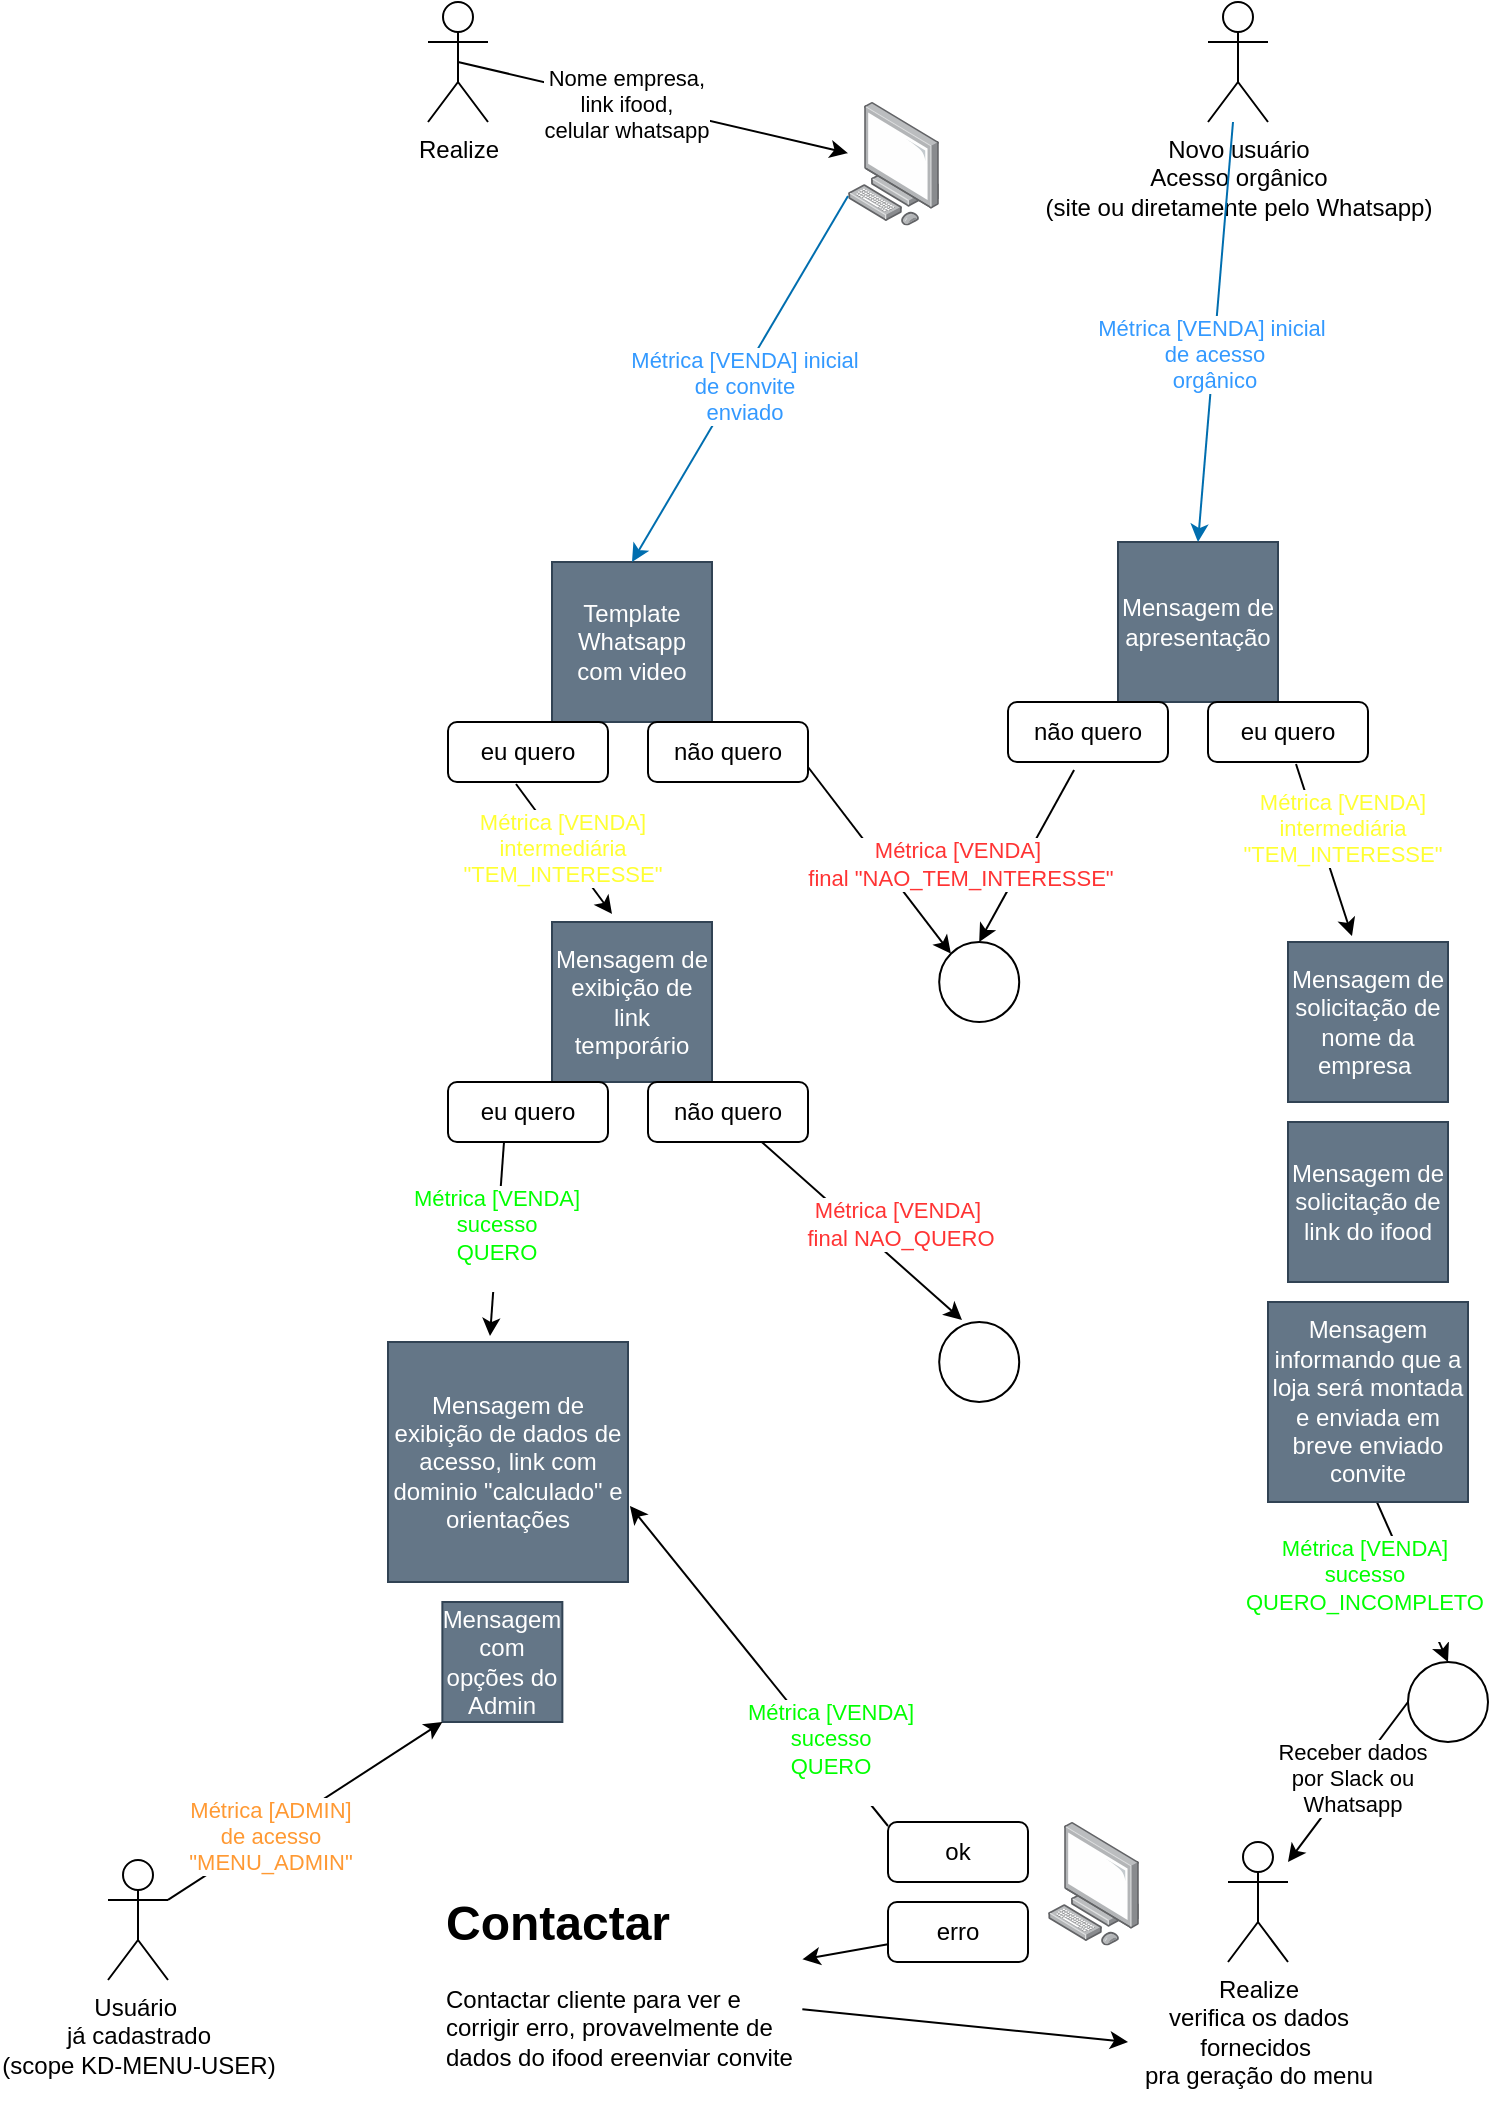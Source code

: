 <mxfile version="24.7.17">
  <diagram name="Page-1" id="pjIChm1fI566sMnngyyt">
    <mxGraphModel dx="1434" dy="907" grid="1" gridSize="10" guides="1" tooltips="1" connect="1" arrows="1" fold="1" page="1" pageScale="1" pageWidth="850" pageHeight="1100" math="0" shadow="0">
      <root>
        <mxCell id="0" />
        <mxCell id="1" parent="0" />
        <mxCell id="3soA4eGua9lpEAriNr1F-30" value="" style="endArrow=classic;html=1;rounded=0;entryX=0.5;entryY=0;entryDx=0;entryDy=0;exitX=0.413;exitY=1.133;exitDx=0;exitDy=0;exitPerimeter=0;" edge="1" parent="1" source="3soA4eGua9lpEAriNr1F-28" target="3soA4eGua9lpEAriNr1F-19">
          <mxGeometry width="50" height="50" relative="1" as="geometry">
            <mxPoint x="630" y="410" as="sourcePoint" />
            <mxPoint x="680" y="360" as="targetPoint" />
          </mxGeometry>
        </mxCell>
        <mxCell id="3soA4eGua9lpEAriNr1F-20" value="" style="endArrow=classic;html=1;rounded=0;exitX=1;exitY=0.75;exitDx=0;exitDy=0;entryX=0;entryY=0;entryDx=0;entryDy=0;" edge="1" parent="1" source="3soA4eGua9lpEAriNr1F-18" target="3soA4eGua9lpEAriNr1F-19">
          <mxGeometry width="50" height="50" relative="1" as="geometry">
            <mxPoint x="630" y="410" as="sourcePoint" />
            <mxPoint x="680" y="360" as="targetPoint" />
          </mxGeometry>
        </mxCell>
        <mxCell id="3soA4eGua9lpEAriNr1F-21" value="Métrica&amp;nbsp;[VENDA]&amp;nbsp;&lt;br&gt;final&amp;nbsp;&quot;NAO_TEM_INTERESSE&quot;" style="edgeLabel;html=1;align=center;verticalAlign=middle;resizable=0;points=[];fontColor=#FF3333;" vertex="1" connectable="0" parent="3soA4eGua9lpEAriNr1F-20">
          <mxGeometry x="-0.106" y="-2" relative="1" as="geometry">
            <mxPoint x="45" y="5" as="offset" />
          </mxGeometry>
        </mxCell>
        <mxCell id="3soA4eGua9lpEAriNr1F-2" value="" style="image;points=[];aspect=fixed;html=1;align=center;shadow=0;dashed=0;image=img/lib/allied_telesis/computer_and_terminals/Personal_Computer.svg;" vertex="1" parent="1">
          <mxGeometry x="480" y="70" width="45.6" height="61.8" as="geometry" />
        </mxCell>
        <mxCell id="3soA4eGua9lpEAriNr1F-1" value="Novo usuário&lt;br&gt;Acesso orgânico&lt;br&gt;(site ou diretamente pelo Whatsapp)" style="shape=umlActor;verticalLabelPosition=bottom;verticalAlign=top;html=1;outlineConnect=0;" vertex="1" parent="1">
          <mxGeometry x="660" y="20" width="30" height="60" as="geometry" />
        </mxCell>
        <mxCell id="3soA4eGua9lpEAriNr1F-3" value="Template Whatsapp&lt;br&gt;com video" style="whiteSpace=wrap;html=1;aspect=fixed;fillColor=#647687;fontColor=#ffffff;strokeColor=#314354;" vertex="1" parent="1">
          <mxGeometry x="332" y="300" width="80" height="80" as="geometry" />
        </mxCell>
        <mxCell id="3soA4eGua9lpEAriNr1F-5" value="Realize" style="shape=umlActor;verticalLabelPosition=bottom;verticalAlign=top;html=1;outlineConnect=0;" vertex="1" parent="1">
          <mxGeometry x="270" y="20" width="30" height="60" as="geometry" />
        </mxCell>
        <mxCell id="3soA4eGua9lpEAriNr1F-6" value="" style="endArrow=classic;html=1;rounded=0;exitX=0.5;exitY=0.5;exitDx=0;exitDy=0;exitPerimeter=0;" edge="1" parent="1" source="3soA4eGua9lpEAriNr1F-5" target="3soA4eGua9lpEAriNr1F-2">
          <mxGeometry width="50" height="50" relative="1" as="geometry">
            <mxPoint x="630" y="490" as="sourcePoint" />
            <mxPoint x="680" y="440" as="targetPoint" />
          </mxGeometry>
        </mxCell>
        <mxCell id="3soA4eGua9lpEAriNr1F-7" value="Nome empresa,&lt;br&gt;link ifood,&lt;br&gt;celular whatsapp" style="edgeLabel;html=1;align=center;verticalAlign=middle;resizable=0;points=[];" vertex="1" connectable="0" parent="3soA4eGua9lpEAriNr1F-6">
          <mxGeometry x="-0.131" y="-1" relative="1" as="geometry">
            <mxPoint x="-1" as="offset" />
          </mxGeometry>
        </mxCell>
        <mxCell id="3soA4eGua9lpEAriNr1F-8" value="" style="endArrow=classic;html=1;rounded=0;exitX=0;exitY=0.761;exitDx=0;exitDy=0;exitPerimeter=0;entryX=0.5;entryY=0;entryDx=0;entryDy=0;fillColor=#1ba1e2;strokeColor=#006EAF;" edge="1" parent="1" source="3soA4eGua9lpEAriNr1F-2" target="3soA4eGua9lpEAriNr1F-3">
          <mxGeometry width="50" height="50" relative="1" as="geometry">
            <mxPoint x="630" y="490" as="sourcePoint" />
            <mxPoint x="680" y="440" as="targetPoint" />
          </mxGeometry>
        </mxCell>
        <mxCell id="3soA4eGua9lpEAriNr1F-11" value="&lt;font color=&quot;#3399ff&quot;&gt;Métrica [VENDA] inicial &lt;br&gt;de convite&lt;br&gt;enviado&lt;/font&gt;" style="edgeLabel;html=1;align=center;verticalAlign=middle;resizable=0;points=[];fontColor=#00FF00;" vertex="1" connectable="0" parent="3soA4eGua9lpEAriNr1F-8">
          <mxGeometry x="0.023" y="3" relative="1" as="geometry">
            <mxPoint as="offset" />
          </mxGeometry>
        </mxCell>
        <mxCell id="3soA4eGua9lpEAriNr1F-12" value="Mensagem de&lt;br&gt;apresentação" style="whiteSpace=wrap;html=1;aspect=fixed;fillColor=#647687;fontColor=#ffffff;strokeColor=#314354;" vertex="1" parent="1">
          <mxGeometry x="615" y="290" width="80" height="80" as="geometry" />
        </mxCell>
        <mxCell id="3soA4eGua9lpEAriNr1F-13" value="Mensagem de solicitação de nome da empresa&amp;nbsp;" style="whiteSpace=wrap;html=1;aspect=fixed;fillColor=#647687;fontColor=#ffffff;strokeColor=#314354;" vertex="1" parent="1">
          <mxGeometry x="700" y="490" width="80" height="80" as="geometry" />
        </mxCell>
        <mxCell id="3soA4eGua9lpEAriNr1F-15" value="" style="endArrow=classic;html=1;rounded=0;entryX=0.5;entryY=0;entryDx=0;entryDy=0;fillColor=#1ba1e2;strokeColor=#006EAF;" edge="1" parent="1" source="3soA4eGua9lpEAriNr1F-1" target="3soA4eGua9lpEAriNr1F-12">
          <mxGeometry width="50" height="50" relative="1" as="geometry">
            <mxPoint x="750" y="370" as="sourcePoint" />
            <mxPoint x="800" y="320" as="targetPoint" />
          </mxGeometry>
        </mxCell>
        <mxCell id="3soA4eGua9lpEAriNr1F-16" value="&lt;font color=&quot;#3399ff&quot;&gt;Métrica [VENDA] inicial&amp;nbsp;&lt;br&gt;de acesso&lt;br&gt;orgânico&lt;/font&gt;" style="edgeLabel;html=1;align=center;verticalAlign=middle;resizable=0;points=[];fontColor=#00FF00;" vertex="1" connectable="0" parent="3soA4eGua9lpEAriNr1F-15">
          <mxGeometry x="0.105" relative="1" as="geometry">
            <mxPoint as="offset" />
          </mxGeometry>
        </mxCell>
        <mxCell id="3soA4eGua9lpEAriNr1F-14" value="Mensagem de solicitação de link do ifood" style="whiteSpace=wrap;html=1;aspect=fixed;fillColor=#647687;fontColor=#ffffff;strokeColor=#314354;" vertex="1" parent="1">
          <mxGeometry x="700" y="580" width="80" height="80" as="geometry" />
        </mxCell>
        <mxCell id="3soA4eGua9lpEAriNr1F-17" value="eu quero" style="rounded=1;whiteSpace=wrap;html=1;" vertex="1" parent="1">
          <mxGeometry x="280" y="380" width="80" height="30" as="geometry" />
        </mxCell>
        <mxCell id="3soA4eGua9lpEAriNr1F-18" value="não quero" style="rounded=1;whiteSpace=wrap;html=1;" vertex="1" parent="1">
          <mxGeometry x="380" y="380" width="80" height="30" as="geometry" />
        </mxCell>
        <mxCell id="3soA4eGua9lpEAriNr1F-19" value="" style="ellipse;whiteSpace=wrap;html=1;aspect=fixed;" vertex="1" parent="1">
          <mxGeometry x="525.6" y="490" width="40" height="40" as="geometry" />
        </mxCell>
        <mxCell id="3soA4eGua9lpEAriNr1F-22" value="" style="ellipse;whiteSpace=wrap;html=1;aspect=fixed;" vertex="1" parent="1">
          <mxGeometry x="760" y="850" width="40" height="40" as="geometry" />
        </mxCell>
        <mxCell id="3soA4eGua9lpEAriNr1F-23" value="" style="endArrow=classic;html=1;rounded=0;exitX=0.5;exitY=1;exitDx=0;exitDy=0;entryX=0.5;entryY=0;entryDx=0;entryDy=0;" edge="1" parent="1" target="3soA4eGua9lpEAriNr1F-22">
          <mxGeometry width="50" height="50" relative="1" as="geometry">
            <mxPoint x="740" y="760" as="sourcePoint" />
            <mxPoint x="925" y="655" as="targetPoint" />
          </mxGeometry>
        </mxCell>
        <mxCell id="3soA4eGua9lpEAriNr1F-24" value="Mensagem de&lt;br&gt;exibição de link temporário" style="whiteSpace=wrap;html=1;aspect=fixed;fillColor=#647687;fontColor=#ffffff;strokeColor=#314354;" vertex="1" parent="1">
          <mxGeometry x="332" y="480" width="80" height="80" as="geometry" />
        </mxCell>
        <mxCell id="3soA4eGua9lpEAriNr1F-25" value="" style="endArrow=classic;html=1;rounded=0;entryX=0.375;entryY=-0.05;entryDx=0;entryDy=0;entryPerimeter=0;exitX=0.425;exitY=1.033;exitDx=0;exitDy=0;exitPerimeter=0;" edge="1" parent="1" source="3soA4eGua9lpEAriNr1F-17" target="3soA4eGua9lpEAriNr1F-24">
          <mxGeometry width="50" height="50" relative="1" as="geometry">
            <mxPoint x="260" y="490" as="sourcePoint" />
            <mxPoint x="310" y="440" as="targetPoint" />
          </mxGeometry>
        </mxCell>
        <mxCell id="3soA4eGua9lpEAriNr1F-26" value="eu quero" style="rounded=1;whiteSpace=wrap;html=1;" vertex="1" parent="1">
          <mxGeometry x="280" y="560" width="80" height="30" as="geometry" />
        </mxCell>
        <mxCell id="3soA4eGua9lpEAriNr1F-27" value="não quero" style="rounded=1;whiteSpace=wrap;html=1;" vertex="1" parent="1">
          <mxGeometry x="380" y="560" width="80" height="30" as="geometry" />
        </mxCell>
        <mxCell id="3soA4eGua9lpEAriNr1F-28" value="não quero" style="rounded=1;whiteSpace=wrap;html=1;" vertex="1" parent="1">
          <mxGeometry x="560" y="370" width="80" height="30" as="geometry" />
        </mxCell>
        <mxCell id="3soA4eGua9lpEAriNr1F-29" value="eu quero" style="rounded=1;whiteSpace=wrap;html=1;" vertex="1" parent="1">
          <mxGeometry x="660" y="370" width="80" height="30" as="geometry" />
        </mxCell>
        <mxCell id="3soA4eGua9lpEAriNr1F-32" value="" style="endArrow=classic;html=1;rounded=0;entryX=0.4;entryY=-0.037;entryDx=0;entryDy=0;entryPerimeter=0;exitX=0.425;exitY=1.033;exitDx=0;exitDy=0;exitPerimeter=0;" edge="1" parent="1" target="3soA4eGua9lpEAriNr1F-13">
          <mxGeometry width="50" height="50" relative="1" as="geometry">
            <mxPoint x="704" y="401" as="sourcePoint" />
            <mxPoint x="752" y="466" as="targetPoint" />
          </mxGeometry>
        </mxCell>
        <mxCell id="3soA4eGua9lpEAriNr1F-33" value="&lt;font color=&quot;#ffff33&quot;&gt;Métrica [VENDA] &lt;br&gt;intermediária&lt;br&gt;&quot;TEM_INTERESSE&quot;&lt;/font&gt;" style="edgeLabel;html=1;align=center;verticalAlign=middle;resizable=0;points=[];fontColor=#00FF00;" vertex="1" connectable="0" parent="1">
          <mxGeometry x="337.177" y="442.422" as="geometry" />
        </mxCell>
        <mxCell id="3soA4eGua9lpEAriNr1F-34" value="&lt;font color=&quot;#ffff33&quot;&gt;Métrica [VENDA] &lt;br&gt;intermediária&lt;br&gt;&lt;/font&gt;&lt;span style=&quot;color: rgb(255, 255, 51);&quot;&gt;&quot;TEM_INTERESSE&quot;&lt;/span&gt;&lt;font color=&quot;#ffff33&quot;&gt;&lt;br&gt;&lt;/font&gt;" style="edgeLabel;html=1;align=center;verticalAlign=middle;resizable=0;points=[];fontColor=#00FF00;" vertex="1" connectable="0" parent="1">
          <mxGeometry x="727.177" y="432.422" as="geometry" />
        </mxCell>
        <mxCell id="3soA4eGua9lpEAriNr1F-35" value="Métrica [VENDA] &lt;br&gt;sucesso&lt;br&gt;QUERO_INCOMPLETO&lt;br&gt;&lt;div&gt;&lt;br&gt;&lt;/div&gt;" style="edgeLabel;html=1;align=center;verticalAlign=middle;resizable=0;points=[];fontColor=#00FF00;" vertex="1" connectable="0" parent="1">
          <mxGeometry x="738.177" y="812.422" as="geometry" />
        </mxCell>
        <mxCell id="3soA4eGua9lpEAriNr1F-36" value="Mensagem informando que a loja será montada e enviada em breve enviado convite" style="whiteSpace=wrap;html=1;aspect=fixed;fillColor=#647687;fontColor=#ffffff;strokeColor=#314354;" vertex="1" parent="1">
          <mxGeometry x="690" y="670" width="100" height="100" as="geometry" />
        </mxCell>
        <mxCell id="3soA4eGua9lpEAriNr1F-37" value="" style="ellipse;whiteSpace=wrap;html=1;aspect=fixed;" vertex="1" parent="1">
          <mxGeometry x="525.6" y="680" width="40" height="40" as="geometry" />
        </mxCell>
        <mxCell id="3soA4eGua9lpEAriNr1F-38" value="" style="endArrow=classic;html=1;rounded=0;entryX=0.285;entryY=-0.025;entryDx=0;entryDy=0;entryPerimeter=0;" edge="1" parent="1" source="3soA4eGua9lpEAriNr1F-27" target="3soA4eGua9lpEAriNr1F-37">
          <mxGeometry width="50" height="50" relative="1" as="geometry">
            <mxPoint x="630" y="780" as="sourcePoint" />
            <mxPoint x="530" y="640" as="targetPoint" />
          </mxGeometry>
        </mxCell>
        <mxCell id="3soA4eGua9lpEAriNr1F-39" value="Métrica&amp;nbsp;[VENDA]&amp;nbsp;&lt;br&gt;final NAO_QUERO" style="edgeLabel;html=1;align=center;verticalAlign=middle;resizable=0;points=[];fontColor=#FF3333;" vertex="1" connectable="0" parent="1">
          <mxGeometry x="505.626" y="630.802" as="geometry" />
        </mxCell>
        <mxCell id="3soA4eGua9lpEAriNr1F-40" value="Mensagem de exibição de dados de acesso, link com dominio &quot;calculado&quot; e orientações" style="whiteSpace=wrap;html=1;aspect=fixed;fillColor=#647687;fontColor=#ffffff;strokeColor=#314354;" vertex="1" parent="1">
          <mxGeometry x="250" y="690" width="120" height="120" as="geometry" />
        </mxCell>
        <mxCell id="3soA4eGua9lpEAriNr1F-41" value="" style="endArrow=classic;html=1;rounded=0;exitX=0.35;exitY=1;exitDx=0;exitDy=0;exitPerimeter=0;entryX=0.425;entryY=-0.025;entryDx=0;entryDy=0;entryPerimeter=0;" edge="1" parent="1" source="3soA4eGua9lpEAriNr1F-26" target="3soA4eGua9lpEAriNr1F-40">
          <mxGeometry width="50" height="50" relative="1" as="geometry">
            <mxPoint x="400" y="620" as="sourcePoint" />
            <mxPoint x="240" y="680" as="targetPoint" />
          </mxGeometry>
        </mxCell>
        <mxCell id="3soA4eGua9lpEAriNr1F-42" value="&lt;font color=&quot;#00ff00&quot;&gt;Métrica [VENDA]&lt;br&gt;sucesso&lt;br&gt;QUERO&lt;/font&gt;&lt;div&gt;&lt;br style=&quot;color: rgb(0, 255, 0);&quot;&gt;&lt;/div&gt;" style="edgeLabel;html=1;align=center;verticalAlign=middle;resizable=0;points=[];" vertex="1" connectable="0" parent="3soA4eGua9lpEAriNr1F-41">
          <mxGeometry x="-0.028" y="-1" relative="1" as="geometry">
            <mxPoint as="offset" />
          </mxGeometry>
        </mxCell>
        <mxCell id="3soA4eGua9lpEAriNr1F-43" value="Mensagem com opções do Admin" style="whiteSpace=wrap;html=1;aspect=fixed;fillColor=#647687;fontColor=#ffffff;strokeColor=#314354;" vertex="1" parent="1">
          <mxGeometry x="277.18" y="820" width="60" height="60" as="geometry" />
        </mxCell>
        <mxCell id="3soA4eGua9lpEAriNr1F-44" value="Usuário&amp;nbsp;&lt;br&gt;já cadastrado&lt;br&gt;(scope KD-MENU-USER)" style="shape=umlActor;verticalLabelPosition=bottom;verticalAlign=top;html=1;outlineConnect=0;" vertex="1" parent="1">
          <mxGeometry x="110" y="949" width="30" height="60" as="geometry" />
        </mxCell>
        <mxCell id="3soA4eGua9lpEAriNr1F-45" value="" style="endArrow=classic;html=1;rounded=0;exitX=1;exitY=0.333;exitDx=0;exitDy=0;exitPerimeter=0;entryX=0;entryY=1;entryDx=0;entryDy=0;" edge="1" parent="1" source="3soA4eGua9lpEAriNr1F-44" target="3soA4eGua9lpEAriNr1F-43">
          <mxGeometry width="50" height="50" relative="1" as="geometry">
            <mxPoint x="400" y="850" as="sourcePoint" />
            <mxPoint x="290" y="890" as="targetPoint" />
          </mxGeometry>
        </mxCell>
        <mxCell id="3soA4eGua9lpEAriNr1F-46" value="Métrica [ADMIN]&lt;br&gt;de acesso&lt;br&gt;&quot;MENU_ADMIN&quot;" style="edgeLabel;html=1;align=center;verticalAlign=middle;resizable=0;points=[];fontColor=#FF9933;" vertex="1" connectable="0" parent="3soA4eGua9lpEAriNr1F-45">
          <mxGeometry x="-0.264" y="-1" relative="1" as="geometry">
            <mxPoint as="offset" />
          </mxGeometry>
        </mxCell>
        <mxCell id="3soA4eGua9lpEAriNr1F-47" value="" style="image;points=[];aspect=fixed;html=1;align=center;shadow=0;dashed=0;image=img/lib/allied_telesis/computer_and_terminals/Personal_Computer.svg;" vertex="1" parent="1">
          <mxGeometry x="580" y="930" width="45.6" height="61.8" as="geometry" />
        </mxCell>
        <mxCell id="3soA4eGua9lpEAriNr1F-48" value="Realize&lt;br&gt;verifica os dados&lt;br&gt;fornecidos&amp;nbsp;&lt;div&gt;pra geração do menu&lt;/div&gt;" style="shape=umlActor;verticalLabelPosition=bottom;verticalAlign=top;html=1;outlineConnect=0;" vertex="1" parent="1">
          <mxGeometry x="670" y="940" width="30" height="60" as="geometry" />
        </mxCell>
        <mxCell id="3soA4eGua9lpEAriNr1F-52" value="" style="endArrow=classic;html=1;rounded=0;exitX=0;exitY=0.5;exitDx=0;exitDy=0;" edge="1" parent="1" source="3soA4eGua9lpEAriNr1F-22" target="3soA4eGua9lpEAriNr1F-48">
          <mxGeometry width="50" height="50" relative="1" as="geometry">
            <mxPoint x="400" y="690" as="sourcePoint" />
            <mxPoint x="450" y="640" as="targetPoint" />
          </mxGeometry>
        </mxCell>
        <mxCell id="3soA4eGua9lpEAriNr1F-53" value="Receber dados&lt;br&gt;por Slack ou &lt;br&gt;Whatsapp" style="edgeLabel;html=1;align=center;verticalAlign=middle;resizable=0;points=[];" vertex="1" connectable="0" parent="3soA4eGua9lpEAriNr1F-52">
          <mxGeometry x="-0.063" relative="1" as="geometry">
            <mxPoint as="offset" />
          </mxGeometry>
        </mxCell>
        <mxCell id="3soA4eGua9lpEAriNr1F-57" value="ok" style="rounded=1;whiteSpace=wrap;html=1;" vertex="1" parent="1">
          <mxGeometry x="500" y="930" width="70" height="30" as="geometry" />
        </mxCell>
        <mxCell id="3soA4eGua9lpEAriNr1F-59" value="&lt;h1 style=&quot;margin-top: 0px;&quot;&gt;Contactar&lt;/h1&gt;&lt;p&gt;Contactar cliente para ver e corrigir erro, provavelmente de dados do ifood ereenviar convite&lt;/p&gt;" style="text;html=1;whiteSpace=wrap;overflow=hidden;rounded=0;" vertex="1" parent="1">
          <mxGeometry x="277.18" y="960" width="180" height="109" as="geometry" />
        </mxCell>
        <mxCell id="3soA4eGua9lpEAriNr1F-58" value="erro" style="rounded=1;whiteSpace=wrap;html=1;" vertex="1" parent="1">
          <mxGeometry x="500" y="970" width="70" height="30" as="geometry" />
        </mxCell>
        <mxCell id="3soA4eGua9lpEAriNr1F-60" value="" style="endArrow=classic;html=1;rounded=0;" edge="1" parent="1" source="3soA4eGua9lpEAriNr1F-58" target="3soA4eGua9lpEAriNr1F-59">
          <mxGeometry width="50" height="50" relative="1" as="geometry">
            <mxPoint x="400" y="650" as="sourcePoint" />
            <mxPoint x="370" y="960" as="targetPoint" />
          </mxGeometry>
        </mxCell>
        <mxCell id="3soA4eGua9lpEAriNr1F-61" value="" style="endArrow=classic;html=1;rounded=0;entryX=1.008;entryY=0.683;entryDx=0;entryDy=0;entryPerimeter=0;" edge="1" parent="1" target="3soA4eGua9lpEAriNr1F-40">
          <mxGeometry width="50" height="50" relative="1" as="geometry">
            <mxPoint x="500" y="932" as="sourcePoint" />
            <mxPoint x="457" y="940" as="targetPoint" />
          </mxGeometry>
        </mxCell>
        <mxCell id="3soA4eGua9lpEAriNr1F-62" value="&lt;font color=&quot;#00ff00&quot;&gt;Métrica [VENDA]&lt;br&gt;sucesso&lt;br&gt;QUERO&lt;/font&gt;&lt;div&gt;&lt;br style=&quot;color: rgb(0, 255, 0);&quot;&gt;&lt;/div&gt;" style="edgeLabel;html=1;align=center;verticalAlign=middle;resizable=0;points=[];" vertex="1" connectable="0" parent="3soA4eGua9lpEAriNr1F-61">
          <mxGeometry x="-0.537" y="-1" relative="1" as="geometry">
            <mxPoint as="offset" />
          </mxGeometry>
        </mxCell>
        <mxCell id="3soA4eGua9lpEAriNr1F-63" value="" style="endArrow=classic;html=1;rounded=0;" edge="1" parent="1" source="3soA4eGua9lpEAriNr1F-59">
          <mxGeometry width="50" height="50" relative="1" as="geometry">
            <mxPoint x="400" y="770" as="sourcePoint" />
            <mxPoint x="620" y="1040" as="targetPoint" />
          </mxGeometry>
        </mxCell>
      </root>
    </mxGraphModel>
  </diagram>
</mxfile>
